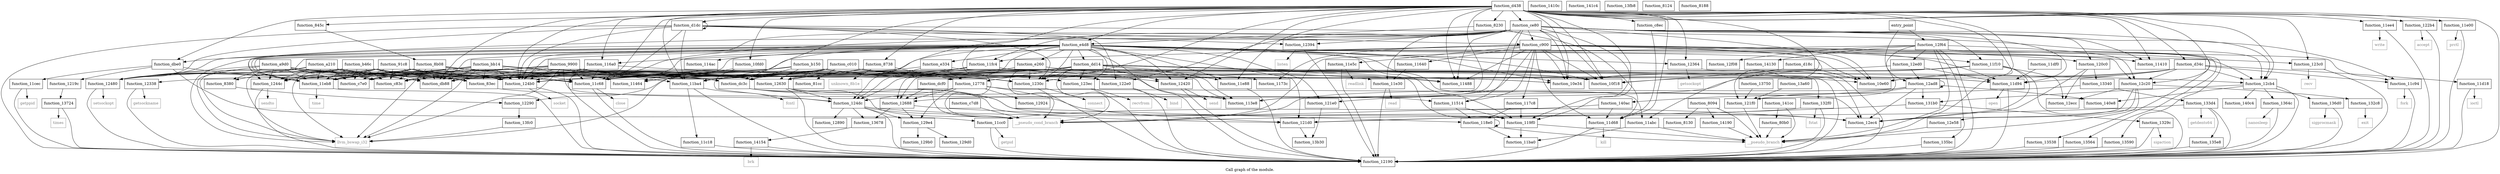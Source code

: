 digraph "Call graph of the module." {
  label="Call graph of the module.";
  node [shape=record];

  Node_function_11640 [label="{function_11640}"];
  Node_function_db88 [label="{function_db88}"];
  Node_function_dbe0 [label="{function_dbe0}"];
  Node_function_dc3c [label="{function_dc3c}"];
  Node_function_11ba4 [label="{function_11ba4}"];
  Node_function_11e30 [label="{function_11e30}"];
  Node_function_116a0 [label="{function_116a0}"];
  Node_function_1173c [label="{function_1173c}"];
  Node_function_11e5c [label="{function_11e5c}"];
  Node_function_dcf0 [label="{function_dcf0}"];
  Node_function_dd14 [label="{function_dd14}"];
  Node_function_12364 [label="{function_12364}"];
  Node_function_11464 [label="{function_11464}"];
  Node_function_11c18 [label="{function_11c18}"];
  Node_function_11e88 [label="{function_11e88}"];
  Node_function_11eb8 [label="{function_11eb8}"];
  Node_function_117c8 [label="{function_117c8}"];
  Node_function_11ee4 [label="{function_11ee4}"];
  Node_function_11cc0 [label="{function_11cc0}"];
  Node_function_11cec [label="{function_11cec}"];
  Node_function_122b4 [label="{function_122b4}"];
  Node_function_e260 [label="{function_e260}"];
  Node_function_e334 [label="{function_e334}"];
  Node_function_11488 [label="{function_11488}"];
  Node_function_11f10 [label="{function_11f10}"];
  Node_function_11fc4 [label="{function_11fc4}"];
  Node_function_118e0 [label="{function_118e0}"];
  Node_function_120c0 [label="{function_120c0}"];
  Node_function_12190 [label="{function_12190}"];
  Node_function_119f0 [label="{function_119f0}"];
  Node_function_11d18 [label="{function_11d18}"];
  Node_function_122e0 [label="{function_122e0}"];
  Node_function_11d68 [label="{function_11d68}"];
  Node_function_e4d8 [label="{function_e4d8}"];
  Node_function_10e34 [label="{function_10e34}"];
  Node_function_10e60 [label="{function_10e60}"];
  Node_function_1219c [label="{function_1219c}"];
  Node_function_11abc [label="{function_11abc}"];
  Node_function_121d0 [label="{function_121d0}"];
  Node_function_1230c [label="{function_1230c}"];
  Node_function_11d94 [label="{function_11d94}"];
  Node_function_12338 [label="{function_12338}"];
  Node_function_11df0 [label="{function_11df0}"];
  Node_function_10f18 [label="{function_10f18}"];
  Node_function_11ba0 [label="{function_11ba0}"];
  Node_function_10fd0 [label="{function_10fd0}"];
  Node_function_12394 [label="{function_12394}"];
  Node_function_114ac [label="{function_114ac}"];
  Node_function_121e0 [label="{function_121e0}"];
  Node_function_11c68 [label="{function_11c68}"];
  Node_function_121f0 [label="{function_121f0}"];
  Node_function_113e8 [label="{function_113e8}"];
  Node_function_11410 [label="{function_11410}"];
  Node_function_11e00 [label="{function_11e00}"];
  Node_function_11514 [label="{function_11514}"];
  Node_function_12290 [label="{function_12290}"];
  Node_function_11c94 [label="{function_11c94}"];
  Node_function_1244c [label="{function_1244c}"];
  Node_function_12480 [label="{function_12480}"];
  Node_function_124b0 [label="{function_124b0}"];
  Node_function_123ec [label="{function_123ec}"];
  Node_function_12420 [label="{function_12420}"];
  Node_function_123c0 [label="{function_123c0}"];
  Node_function_13a60 [label="{function_13a60}"];
  Node_function_13fc0 [label="{function_13fc0}"];
  Node_function_140ac [label="{function_140ac}"];
  Node_function_140c4 [label="{function_140c4}"];
  Node_function_140e8 [label="{function_140e8}"];
  Node_function_1410c [label="{function_1410c}"];
  Node_function_14130 [label="{function_14130}"];
  Node_function_14154 [label="{function_14154}"];
  Node_function_14190 [label="{function_14190}"];
  Node_function_141c4 [label="{function_141c4}"];
  Node_function_141cc [label="{function_141cc}"];
  Node_unknown_8b1e [color="gray50", fontcolor="gray50", label="{unknown_8b1e}"];
  Node_fcntl [color="gray50", fontcolor="gray50", label="{fcntl}"];
  Node_close [color="gray50", fontcolor="gray50", label="{close}"];
  Node_fork [color="gray50", fontcolor="gray50", label="{fork}"];
  Node_getpid [color="gray50", fontcolor="gray50", label="{getpid}"];
  Node_getppid [color="gray50", fontcolor="gray50", label="{getppid}"];
  Node_ioctl [color="gray50", fontcolor="gray50", label="{ioctl}"];
  Node_kill [color="gray50", fontcolor="gray50", label="{kill}"];
  Node_open [color="gray50", fontcolor="gray50", label="{open}"];
  Node_prctl [color="gray50", fontcolor="gray50", label="{prctl}"];
  Node_read [color="gray50", fontcolor="gray50", label="{read}"];
  Node_readlink [color="gray50", fontcolor="gray50", label="{readlink}"];
  Node_time [color="gray50", fontcolor="gray50", label="{time}"];
  Node_write [color="gray50", fontcolor="gray50", label="{write}"];
  Node_accept [color="gray50", fontcolor="gray50", label="{accept}"];
  Node_bind [color="gray50", fontcolor="gray50", label="{bind}"];
  Node_connect [color="gray50", fontcolor="gray50", label="{connect}"];
  Node_getsockname [color="gray50", fontcolor="gray50", label="{getsockname}"];
  Node_getsockopt [color="gray50", fontcolor="gray50", label="{getsockopt}"];
  Node_listen [color="gray50", fontcolor="gray50", label="{listen}"];
  Node_recv [color="gray50", fontcolor="gray50", label="{recv}"];
  Node_recvfrom [color="gray50", fontcolor="gray50", label="{recvfrom}"];
  Node_send [color="gray50", fontcolor="gray50", label="{send}"];
  Node_sendto [color="gray50", fontcolor="gray50", label="{sendto}"];
  Node_setsockopt [color="gray50", fontcolor="gray50", label="{setsockopt}"];
  Node_socket [color="gray50", fontcolor="gray50", label="{socket}"];
  Node_sigaction [color="gray50", fontcolor="gray50", label="{sigaction}"];
  Node_exit [color="gray50", fontcolor="gray50", label="{exit}"];
  Node_fstat [color="gray50", fontcolor="gray50", label="{fstat}"];
  Node_getdents64 [color="gray50", fontcolor="gray50", label="{getdents64}"];
  Node_nanosleep [color="gray50", fontcolor="gray50", label="{nanosleep}"];
  Node_sigprocmask [color="gray50", fontcolor="gray50", label="{sigprocmask}"];
  Node_times [color="gray50", fontcolor="gray50", label="{times}"];
  Node_brk [color="gray50", fontcolor="gray50", label="{brk}"];
  Node_llvm_bswap_i32 [color="gray50", fontcolor="gray50", label="{llvm_bswap_i32}"];
  Node_function_12f64 [label="{function_12f64}"];
  Node_function_131b0 [label="{function_131b0}"];
  Node_function_1329c [label="{function_1329c}"];
  Node_function_132c8 [label="{function_132c8}"];
  Node_function_132f0 [label="{function_132f0}"];
  Node_function_13340 [label="{function_13340}"];
  Node_function_133d4 [label="{function_133d4}"];
  Node_function_13538 [label="{function_13538}"];
  Node_function_13564 [label="{function_13564}"];
  Node_function_13590 [label="{function_13590}"];
  Node_function_135bc [label="{function_135bc}"];
  Node_function_135e8 [label="{function_135e8}"];
  Node_function_1364c [label="{function_1364c}"];
  Node_function_13678 [label="{function_13678}"];
  Node_function_13750 [label="{function_13750}"];
  Node_function_136d0 [label="{function_136d0}"];
  Node_function_13724 [label="{function_13724}"];
  Node_function_13b30 [label="{function_13b30}"];
  Node_function_13fb8 [label="{function_13fb8}"];
  Node_function_124dc [label="{function_124dc}"];
  Node_function_12630 [label="{function_12630}"];
  Node_function_12688 [label="{function_12688}"];
  Node_function_12778 [label="{function_12778}"];
  Node_function_12890 [label="{function_12890}"];
  Node_function_12924 [label="{function_12924}"];
  Node_function_129b0 [label="{function_129b0}"];
  Node_function_129d0 [label="{function_129d0}"];
  Node_function_129e4 [label="{function_129e4}"];
  Node_function_12ad8 [label="{function_12ad8}"];
  Node_function_12c20 [label="{function_12c20}"];
  Node_function_12cb4 [label="{function_12cb4}"];
  Node_function_12e58 [label="{function_12e58}"];
  Node_function_12ec4 [label="{function_12ec4}"];
  Node_function_12ecc [label="{function_12ecc}"];
  Node_function_12ed0 [label="{function_12ed0}"];
  Node_function_12f08 [label="{function_12f08}"];
  Node___pseudo_branch [color="gray50", fontcolor="gray50", label="{__pseudo_branch}"];
  Node___pseudo_cond_branch [color="gray50", fontcolor="gray50", label="{__pseudo_cond_branch}"];
  Node_function_8094 [label="{function_8094}"];
  Node_function_80b0 [label="{function_80b0}"];
  Node_function_8124 [label="{function_8124}"];
  Node_function_8130 [label="{function_8130}"];
  Node_function_8188 [label="{function_8188}"];
  Node_entry_point [label="{entry_point}"];
  Node_function_81cc [label="{function_81cc}"];
  Node_function_8230 [label="{function_8230}"];
  Node_function_8380 [label="{function_8380}"];
  Node_function_83ec [label="{function_83ec}"];
  Node_function_845c [label="{function_845c}"];
  Node_function_8738 [label="{function_8738}"];
  Node_function_8b08 [label="{function_8b08}"];
  Node_function_91c8 [label="{function_91c8}"];
  Node_function_9900 [label="{function_9900}"];
  Node_function_a210 [label="{function_a210}"];
  Node_function_a9d0 [label="{function_a9d0}"];
  Node_function_b150 [label="{function_b150}"];
  Node_function_b46c [label="{function_b46c}"];
  Node_function_bb14 [label="{function_bb14}"];
  Node_function_c010 [label="{function_c010}"];
  Node_function_c7d8 [label="{function_c7d8}"];
  Node_function_c7e0 [label="{function_c7e0}"];
  Node_function_c83c [label="{function_c83c}"];
  Node_function_c8ec [label="{function_c8ec}"];
  Node_function_c900 [label="{function_c900}"];
  Node_function_ce80 [label="{function_ce80}"];
  Node_function_d18c [label="{function_d18c}"];
  Node_function_d1dc [label="{function_d1dc}"];
  Node_function_d34c [label="{function_d34c}"];
  Node_function_d438 [label="{function_d438}"];
  Node_function_11640 -> Node_function_11e30;
  Node_function_dbe0 -> Node_function_11eb8;
  Node_function_dbe0 -> Node_function_11cc0;
  Node_function_dbe0 -> Node_function_11cec;
  Node_function_dbe0 -> Node_function_1219c;
  Node_function_dc3c -> Node_function_119f0;
  Node_function_dc3c -> Node_function_121d0;
  Node_function_dc3c -> Node_function_113e8;
  Node_function_11ba4 -> Node_function_11c18;
  Node_function_11ba4 -> Node_function_12190;
  Node_function_11ba4 -> Node_fcntl;
  Node_function_11e30 -> Node_function_12190;
  Node_function_11e30 -> Node_read;
  Node_function_116a0 -> Node_function_12190;
  Node_function_116a0 -> Node_function_1230c;
  Node_function_116a0 -> Node_function_12338;
  Node_function_116a0 -> Node_function_11c68;
  Node_function_116a0 -> Node_function_124b0;
  Node_function_11e5c -> Node_function_12190;
  Node_function_11e5c -> Node_readlink;
  Node_function_dcf0 -> Node_function_12688;
  Node_function_dcf0 -> Node___pseudo_cond_branch;
  Node_function_dd14 -> Node_function_db88;
  Node_function_dd14 -> Node_function_11ba4;
  Node_function_dd14 -> Node_function_11e88;
  Node_function_dd14 -> Node_function_11488;
  Node_function_dd14 -> Node_function_119f0;
  Node_function_dd14 -> Node_function_1230c;
  Node_function_dd14 -> Node_function_11c68;
  Node_function_dd14 -> Node_function_113e8;
  Node_function_dd14 -> Node_function_124b0;
  Node_function_dd14 -> Node_function_123ec;
  Node_function_dd14 -> Node_function_12420;
  Node_function_dd14 -> Node_function_12630;
  Node_function_dd14 -> Node_function_12688;
  Node_function_dd14 -> Node_function_12778;
  Node_function_dd14 -> Node_function_12cb4;
  Node_function_dd14 -> Node___pseudo_cond_branch;
  Node_function_12364 -> Node_function_12190;
  Node_function_12364 -> Node_getsockopt;
  Node_function_11c18 -> Node_function_12190;
  Node_function_11e88 -> Node_function_12190;
  Node_function_11eb8 -> Node_function_12190;
  Node_function_11eb8 -> Node_time;
  Node_function_117c8 -> Node_function_118e0;
  Node_function_117c8 -> Node_function_119f0;
  Node_function_11ee4 -> Node_function_12190;
  Node_function_11ee4 -> Node_write;
  Node_function_11cc0 -> Node_function_12190;
  Node_function_11cc0 -> Node_getpid;
  Node_function_11cec -> Node_function_12190;
  Node_function_11cec -> Node_getppid;
  Node_function_122b4 -> Node_function_12190;
  Node_function_122b4 -> Node_accept;
  Node_function_e260 -> Node_function_11ba4;
  Node_function_e260 -> Node_function_11488;
  Node_function_e260 -> Node_function_1230c;
  Node_function_e260 -> Node_function_124b0;
  Node_function_e260 -> Node___pseudo_cond_branch;
  Node_function_e334 -> Node_function_11464;
  Node_function_e334 -> Node_function_113e8;
  Node_function_e334 -> Node_function_124dc;
  Node_function_e334 -> Node_function_12778;
  Node_function_11f10 -> Node_function_12190;
  Node_function_11f10 -> Node_function_11c68;
  Node_function_11f10 -> Node_function_12688;
  Node_function_11f10 -> Node_function_12ec4;
  Node_function_11f10 -> Node_function_12ecc;
  Node_function_11fc4 -> Node_function_11ba4;
  Node_function_11fc4 -> Node_function_12190;
  Node_function_11fc4 -> Node_function_11d94;
  Node_function_11fc4 -> Node_function_11c68;
  Node_function_11fc4 -> Node_function_132f0;
  Node_function_11fc4 -> Node_function_124dc;
  Node_function_11fc4 -> Node_function_12630;
  Node_function_11fc4 -> Node_function_12688;
  Node_function_11fc4 -> Node_function_12ec4;
  Node_function_118e0 -> Node_function_118e0;
  Node_function_118e0 -> Node_function_11ba0;
  Node_function_118e0 -> Node___pseudo_branch;
  Node_function_120c0 -> Node_function_13340;
  Node_function_120c0 -> Node_function_12ec4;
  Node_function_120c0 -> Node_function_12ecc;
  Node_function_119f0 -> Node_function_11ba0;
  Node_function_119f0 -> Node___pseudo_branch;
  Node_function_11d18 -> Node_function_12190;
  Node_function_11d18 -> Node_ioctl;
  Node_function_122e0 -> Node_function_12190;
  Node_function_122e0 -> Node_bind;
  Node_function_11d68 -> Node_function_12190;
  Node_function_11d68 -> Node_kill;
  Node_function_e4d8 -> Node_function_db88;
  Node_function_e4d8 -> Node_function_dbe0;
  Node_function_e4d8 -> Node_function_11ba4;
  Node_function_e4d8 -> Node_function_116a0;
  Node_function_e4d8 -> Node_function_dcf0;
  Node_function_e4d8 -> Node_function_dd14;
  Node_function_e4d8 -> Node_function_12364;
  Node_function_e4d8 -> Node_function_11e88;
  Node_function_e4d8 -> Node_function_11eb8;
  Node_function_e4d8 -> Node_function_e260;
  Node_function_e4d8 -> Node_function_e334;
  Node_function_e4d8 -> Node_function_12190;
  Node_function_e4d8 -> Node_function_119f0;
  Node_function_e4d8 -> Node_function_10e34;
  Node_function_e4d8 -> Node_function_10e60;
  Node_function_e4d8 -> Node_function_11abc;
  Node_function_e4d8 -> Node_function_121d0;
  Node_function_e4d8 -> Node_function_1230c;
  Node_function_e4d8 -> Node_function_10f18;
  Node_function_e4d8 -> Node_function_114ac;
  Node_function_e4d8 -> Node_function_121e0;
  Node_function_e4d8 -> Node_function_11c68;
  Node_function_e4d8 -> Node_function_11c94;
  Node_function_e4d8 -> Node_function_1244c;
  Node_function_e4d8 -> Node_function_12480;
  Node_function_e4d8 -> Node_function_124b0;
  Node_function_e4d8 -> Node_function_123ec;
  Node_function_e4d8 -> Node_function_12420;
  Node_function_e4d8 -> Node_function_123c0;
  Node_function_e4d8 -> Node_llvm_bswap_i32;
  Node_function_e4d8 -> Node_function_12630;
  Node_function_e4d8 -> Node_function_12c20;
  Node_function_e4d8 -> Node_function_c7e0;
  Node_function_e4d8 -> Node_function_c83c;
  Node_function_1219c -> Node_function_13724;
  Node_function_11abc -> Node_function_11ba0;
  Node_function_11abc -> Node___pseudo_branch;
  Node_function_121d0 -> Node_function_13b30;
  Node_function_1230c -> Node_function_12190;
  Node_function_1230c -> Node_connect;
  Node_function_11d94 -> Node_function_12190;
  Node_function_11d94 -> Node_open;
  Node_function_12338 -> Node_function_12190;
  Node_function_12338 -> Node_getsockname;
  Node_function_11df0 -> Node_function_11d94;
  Node_function_10fd0 -> Node_function_11464;
  Node_function_10fd0 -> Node_function_124dc;
  Node_function_12394 -> Node_function_12190;
  Node_function_12394 -> Node_listen;
  Node_function_121e0 -> Node_function_13b30;
  Node_function_11c68 -> Node_function_12190;
  Node_function_11c68 -> Node_close;
  Node_function_121f0 -> Node___pseudo_branch;
  Node_function_11e00 -> Node_function_12190;
  Node_function_11e00 -> Node_prctl;
  Node_function_11514 -> Node_function_118e0;
  Node_function_11514 -> Node_function_119f0;
  Node_function_12290 -> Node_function_13fc0;
  Node_function_11c94 -> Node_function_12190;
  Node_function_11c94 -> Node_fork;
  Node_function_1244c -> Node_function_12190;
  Node_function_1244c -> Node_sendto;
  Node_function_12480 -> Node_function_12190;
  Node_function_12480 -> Node_setsockopt;
  Node_function_124b0 -> Node_function_12190;
  Node_function_124b0 -> Node_socket;
  Node_function_123ec -> Node_function_12190;
  Node_function_123ec -> Node_recvfrom;
  Node_function_12420 -> Node_function_12190;
  Node_function_12420 -> Node_send;
  Node_function_123c0 -> Node_function_12190;
  Node_function_123c0 -> Node_recv;
  Node_function_13a60 -> Node_function_121f0;
  Node_function_13fc0 -> Node_llvm_bswap_i32;
  Node_function_140ac -> Node_function_11cc0;
  Node_function_140ac -> Node_function_11d68;
  Node_function_14154 -> Node_function_12190;
  Node_function_14154 -> Node_brk;
  Node_function_14190 -> Node___pseudo_branch;
  Node_function_141cc -> Node___pseudo_branch;
  Node_function_141cc -> Node_function_80b0;
  Node_function_12f64 -> Node_function_12190;
  Node_function_12f64 -> Node_function_121f0;
  Node_function_12f64 -> Node_function_14130;
  Node_function_12f64 -> Node_function_13538;
  Node_function_12f64 -> Node_function_13564;
  Node_function_12f64 -> Node_function_13590;
  Node_function_12f64 -> Node_function_135bc;
  Node_function_12f64 -> Node_function_12c20;
  Node_function_12f64 -> Node_function_12ed0;
  Node_function_12f64 -> Node_function_12f08;
  Node_function_12f64 -> Node___pseudo_branch;
  Node_function_12f64 -> Node___pseudo_cond_branch;
  Node_function_131b0 -> Node_function_121d0;
  Node_function_131b0 -> Node_function_1329c;
  Node_function_1329c -> Node_function_12190;
  Node_function_1329c -> Node_sigaction;
  Node_function_132c8 -> Node_exit;
  Node_function_132f0 -> Node_function_12190;
  Node_function_132f0 -> Node_fstat;
  Node_function_132f0 -> Node___pseudo_cond_branch;
  Node_function_13340 -> Node_function_121e0;
  Node_function_13340 -> Node_function_133d4;
  Node_function_133d4 -> Node_function_12190;
  Node_function_133d4 -> Node_function_121d0;
  Node_function_133d4 -> Node_getdents64;
  Node_function_133d4 -> Node_function_135e8;
  Node_function_13538 -> Node_function_12190;
  Node_function_13564 -> Node_function_12190;
  Node_function_13590 -> Node_function_12190;
  Node_function_135bc -> Node_function_12190;
  Node_function_135e8 -> Node_function_12190;
  Node_function_1364c -> Node_function_12190;
  Node_function_1364c -> Node_nanosleep;
  Node_function_13678 -> Node_function_14154;
  Node_function_13750 -> Node_function_121f0;
  Node_function_136d0 -> Node_function_12190;
  Node_function_136d0 -> Node_sigprocmask;
  Node_function_13724 -> Node_function_12190;
  Node_function_13724 -> Node_times;
  Node_function_124dc -> Node_function_12190;
  Node_function_124dc -> Node_function_13678;
  Node_function_124dc -> Node_function_12890;
  Node_function_124dc -> Node_function_129e4;
  Node_function_124dc -> Node_function_12ec4;
  Node_function_124dc -> Node___pseudo_cond_branch;
  Node_function_12630 -> Node_function_118e0;
  Node_function_12630 -> Node_function_12190;
  Node_function_12630 -> Node_function_124dc;
  Node_function_12630 -> Node___pseudo_cond_branch;
  Node_function_12688 -> Node_function_13678;
  Node_function_12688 -> Node_function_129e4;
  Node_function_12688 -> Node_function_12ec4;
  Node_function_12778 -> Node_function_121d0;
  Node_function_12778 -> Node_function_124dc;
  Node_function_12778 -> Node_function_12688;
  Node_function_12778 -> Node_function_12924;
  Node_function_12778 -> Node_function_129e4;
  Node_function_12778 -> Node_function_12ec4;
  Node_function_129e4 -> Node_function_129b0;
  Node_function_129e4 -> Node_function_129d0;
  Node_function_12ad8 -> Node_function_121f0;
  Node_function_12ad8 -> Node_function_140ac;
  Node_function_12ad8 -> Node_function_140e8;
  Node_function_12ad8 -> Node_function_131b0;
  Node_function_12ad8 -> Node_function_12ad8;
  Node_function_12ad8 -> Node_function_12ec4;
  Node_function_12ad8 -> Node___pseudo_cond_branch;
  Node_function_12c20 -> Node_function_132c8;
  Node_function_12c20 -> Node_function_12e58;
  Node_function_12c20 -> Node_function_12ec4;
  Node_function_12c20 -> Node_function_12ecc;
  Node_function_12c20 -> Node___pseudo_branch;
  Node_function_12cb4 -> Node_function_12190;
  Node_function_12cb4 -> Node_function_140c4;
  Node_function_12cb4 -> Node_function_140e8;
  Node_function_12cb4 -> Node_function_131b0;
  Node_function_12cb4 -> Node_function_1364c;
  Node_function_12cb4 -> Node_function_136d0;
  Node_function_12e58 -> Node___pseudo_branch;
  Node_function_12ed0 -> Node_function_11ba4;
  Node_function_12ed0 -> Node_function_11d94;
  Node_function_12ed0 -> Node_function_12ad8;
  Node_function_8094 -> Node_function_14190;
  Node_function_8094 -> Node___pseudo_branch;
  Node_function_8094 -> Node_function_8130;
  Node_function_80b0 -> Node___pseudo_branch;
  Node_entry_point -> Node_function_12f64;
  Node_entry_point -> Node_function_12ad8;
  Node_function_8230 -> Node_function_11d68;
  Node_function_8230 -> Node_function_e4d8;
  Node_function_8380 -> Node_function_12290;
  Node_function_83ec -> Node_function_11514;
  Node_function_845c -> Node_function_8b08;
  Node_function_8738 -> Node_unknown_8b1e;
  Node_function_8738 -> Node_function_12630;
  Node_function_8738 -> Node_function_12778;
  Node_function_8738 -> Node_function_83ec;
  Node_function_8b08 -> Node_function_db88;
  Node_function_8b08 -> Node_function_dc3c;
  Node_function_8b08 -> Node_function_11464;
  Node_function_8b08 -> Node_function_11eb8;
  Node_function_8b08 -> Node_function_11c68;
  Node_function_8b08 -> Node_function_1244c;
  Node_function_8b08 -> Node_function_12480;
  Node_function_8b08 -> Node_function_124b0;
  Node_function_8b08 -> Node_llvm_bswap_i32;
  Node_function_8b08 -> Node_function_12630;
  Node_function_8b08 -> Node_function_83ec;
  Node_function_8b08 -> Node_function_c7e0;
  Node_function_8b08 -> Node_function_c83c;
  Node_function_91c8 -> Node_function_db88;
  Node_function_91c8 -> Node_function_dc3c;
  Node_function_91c8 -> Node_function_11eb8;
  Node_function_91c8 -> Node_function_11c68;
  Node_function_91c8 -> Node_function_1244c;
  Node_function_91c8 -> Node_function_12480;
  Node_function_91c8 -> Node_function_124b0;
  Node_function_91c8 -> Node_llvm_bswap_i32;
  Node_function_91c8 -> Node_function_12630;
  Node_function_91c8 -> Node_function_83ec;
  Node_function_91c8 -> Node_function_c7e0;
  Node_function_91c8 -> Node_function_c83c;
  Node_function_9900 -> Node_function_db88;
  Node_function_9900 -> Node_function_dc3c;
  Node_function_9900 -> Node_function_11ba4;
  Node_function_9900 -> Node_function_11eb8;
  Node_function_9900 -> Node_function_1230c;
  Node_function_9900 -> Node_function_11c68;
  Node_function_9900 -> Node_function_1244c;
  Node_function_9900 -> Node_function_12480;
  Node_function_9900 -> Node_function_124b0;
  Node_function_9900 -> Node_function_123ec;
  Node_function_9900 -> Node_llvm_bswap_i32;
  Node_function_9900 -> Node_function_124dc;
  Node_function_9900 -> Node_function_12630;
  Node_function_9900 -> Node_function_83ec;
  Node_function_9900 -> Node_function_c7e0;
  Node_function_9900 -> Node_function_c83c;
  Node_function_a210 -> Node_function_db88;
  Node_function_a210 -> Node_function_dc3c;
  Node_function_a210 -> Node_function_11eb8;
  Node_function_a210 -> Node_function_11c68;
  Node_function_a210 -> Node_function_1244c;
  Node_function_a210 -> Node_function_12480;
  Node_function_a210 -> Node_function_124b0;
  Node_function_a210 -> Node_llvm_bswap_i32;
  Node_function_a210 -> Node_function_12630;
  Node_function_a210 -> Node_function_8380;
  Node_function_a210 -> Node_function_83ec;
  Node_function_a210 -> Node_function_c7e0;
  Node_function_a210 -> Node_function_c83c;
  Node_function_a9d0 -> Node_function_db88;
  Node_function_a9d0 -> Node_function_11eb8;
  Node_function_a9d0 -> Node_function_11c68;
  Node_function_a9d0 -> Node_function_1244c;
  Node_function_a9d0 -> Node_function_12480;
  Node_function_a9d0 -> Node_function_124b0;
  Node_function_a9d0 -> Node_llvm_bswap_i32;
  Node_function_a9d0 -> Node_function_12630;
  Node_function_a9d0 -> Node_function_8380;
  Node_function_a9d0 -> Node_function_83ec;
  Node_function_a9d0 -> Node_function_c7e0;
  Node_function_a9d0 -> Node_function_c83c;
  Node_function_b150 -> Node_function_db88;
  Node_function_b150 -> Node_function_dc3c;
  Node_function_b150 -> Node_function_11eb8;
  Node_function_b150 -> Node_function_122e0;
  Node_function_b150 -> Node_function_1230c;
  Node_function_b150 -> Node_function_124b0;
  Node_function_b150 -> Node_function_12420;
  Node_function_b150 -> Node_llvm_bswap_i32;
  Node_function_b150 -> Node_function_12630;
  Node_function_b150 -> Node_function_83ec;
  Node_function_b46c -> Node_function_db88;
  Node_function_b46c -> Node_function_dc3c;
  Node_function_b46c -> Node_function_11eb8;
  Node_function_b46c -> Node_function_11c68;
  Node_function_b46c -> Node_function_1244c;
  Node_function_b46c -> Node_function_12480;
  Node_function_b46c -> Node_function_124b0;
  Node_function_b46c -> Node_llvm_bswap_i32;
  Node_function_b46c -> Node_function_12630;
  Node_function_b46c -> Node_function_83ec;
  Node_function_b46c -> Node_function_c7e0;
  Node_function_b46c -> Node_function_c83c;
  Node_function_bb14 -> Node_function_db88;
  Node_function_bb14 -> Node_function_11464;
  Node_function_bb14 -> Node_function_11eb8;
  Node_function_bb14 -> Node_function_10e34;
  Node_function_bb14 -> Node_function_10f18;
  Node_function_bb14 -> Node_function_11c68;
  Node_function_bb14 -> Node_function_1244c;
  Node_function_bb14 -> Node_function_12480;
  Node_function_bb14 -> Node_function_124b0;
  Node_function_bb14 -> Node_llvm_bswap_i32;
  Node_function_bb14 -> Node_function_12630;
  Node_function_bb14 -> Node_function_83ec;
  Node_function_bb14 -> Node_function_c7e0;
  Node_function_bb14 -> Node_function_c83c;
  Node_function_c010 -> Node_function_db88;
  Node_function_c010 -> Node_function_dc3c;
  Node_function_c010 -> Node_function_11e30;
  Node_function_c010 -> Node_function_1173c;
  Node_function_c010 -> Node_function_11464;
  Node_function_c010 -> Node_function_11eb8;
  Node_function_c010 -> Node_function_10e34;
  Node_function_c010 -> Node_function_10e60;
  Node_function_c010 -> Node_function_11d94;
  Node_function_c010 -> Node_function_10f18;
  Node_function_c010 -> Node_function_11c68;
  Node_function_c010 -> Node_function_113e8;
  Node_function_c010 -> Node_function_12290;
  Node_function_c010 -> Node_function_1244c;
  Node_function_c010 -> Node_function_12480;
  Node_function_c010 -> Node_function_124b0;
  Node_function_c010 -> Node_function_12630;
  Node_function_c010 -> Node_function_81cc;
  Node_function_c010 -> Node_function_83ec;
  Node_function_c010 -> Node_function_c7e0;
  Node_function_c010 -> Node_function_c83c;
  Node_function_c7d8 -> Node___pseudo_cond_branch;
  Node_function_c8ec -> Node_function_11d68;
  Node_function_c900 -> Node_function_11640;
  Node_function_c900 -> Node_function_1173c;
  Node_function_c900 -> Node_function_11e5c;
  Node_function_c900 -> Node_function_117c8;
  Node_function_c900 -> Node_function_11488;
  Node_function_c900 -> Node_function_11f10;
  Node_function_c900 -> Node_function_11fc4;
  Node_function_c900 -> Node_function_120c0;
  Node_function_c900 -> Node_function_11d68;
  Node_function_c900 -> Node_function_10e34;
  Node_function_c900 -> Node_function_10e60;
  Node_function_c900 -> Node_function_11d94;
  Node_function_c900 -> Node_function_10f18;
  Node_function_c900 -> Node_function_11c68;
  Node_function_c900 -> Node_function_121f0;
  Node_function_c900 -> Node_function_113e8;
  Node_function_c900 -> Node_function_11410;
  Node_function_c900 -> Node_function_11514;
  Node_function_c900 -> Node_function_12cb4;
  Node_function_ce80 -> Node_function_11e30;
  Node_function_ce80 -> Node_function_11eb8;
  Node_function_ce80 -> Node_function_11488;
  Node_function_ce80 -> Node_function_11f10;
  Node_function_ce80 -> Node_function_11fc4;
  Node_function_ce80 -> Node_function_120c0;
  Node_function_ce80 -> Node_function_119f0;
  Node_function_ce80 -> Node_function_122e0;
  Node_function_ce80 -> Node_function_10e34;
  Node_function_ce80 -> Node_function_10e60;
  Node_function_ce80 -> Node_function_11d94;
  Node_function_ce80 -> Node_function_10f18;
  Node_function_ce80 -> Node_function_12394;
  Node_function_ce80 -> Node_function_11c68;
  Node_function_ce80 -> Node_function_113e8;
  Node_function_ce80 -> Node_function_11410;
  Node_function_ce80 -> Node_function_11514;
  Node_function_ce80 -> Node_function_11c94;
  Node_function_ce80 -> Node_function_124b0;
  Node_function_ce80 -> Node_function_124dc;
  Node_function_ce80 -> Node_function_12cb4;
  Node_function_ce80 -> Node_function_c900;
  Node_function_d18c -> Node_function_10e34;
  Node_function_d18c -> Node_function_10e60;
  Node_function_d18c -> Node_function_10f18;
  Node_function_d1dc -> Node_function_11ba4;
  Node_function_d1dc -> Node_function_12190;
  Node_function_d1dc -> Node_function_122e0;
  Node_function_d1dc -> Node_function_1230c;
  Node_function_d1dc -> Node_function_12394;
  Node_function_d1dc -> Node_function_11c68;
  Node_function_d1dc -> Node_function_12480;
  Node_function_d1dc -> Node_function_124b0;
  Node_function_d1dc -> Node_function_12cb4;
  Node_function_d1dc -> Node_function_c900;
  Node_function_d1dc -> Node_function_d1dc;
  Node_function_d34c -> Node_function_11d18;
  Node_function_d34c -> Node_function_10e34;
  Node_function_d34c -> Node_function_10e60;
  Node_function_d34c -> Node_function_11d94;
  Node_function_d34c -> Node_function_10f18;
  Node_function_d34c -> Node_function_11c94;
  Node_function_d34c -> Node_function_12c20;
  Node_function_d34c -> Node_function_12cb4;
  Node_function_d438 -> Node_function_db88;
  Node_function_d438 -> Node_function_dbe0;
  Node_function_d438 -> Node_function_dc3c;
  Node_function_d438 -> Node_function_11ba4;
  Node_function_d438 -> Node_function_116a0;
  Node_function_d438 -> Node_function_12364;
  Node_function_d438 -> Node_function_11e88;
  Node_function_d438 -> Node_function_11ee4;
  Node_function_d438 -> Node_function_122b4;
  Node_function_d438 -> Node_function_11488;
  Node_function_d438 -> Node_function_12190;
  Node_function_d438 -> Node_function_119f0;
  Node_function_d438 -> Node_function_11d68;
  Node_function_d438 -> Node_function_e4d8;
  Node_function_d438 -> Node_function_10e34;
  Node_function_d438 -> Node_function_10e60;
  Node_function_d438 -> Node_function_11abc;
  Node_function_d438 -> Node_function_1230c;
  Node_function_d438 -> Node_function_10f18;
  Node_function_d438 -> Node_function_10fd0;
  Node_function_d438 -> Node_function_11c68;
  Node_function_d438 -> Node_function_113e8;
  Node_function_d438 -> Node_function_11410;
  Node_function_d438 -> Node_function_11e00;
  Node_function_d438 -> Node_function_124b0;
  Node_function_d438 -> Node_function_12420;
  Node_function_d438 -> Node_function_123c0;
  Node_function_d438 -> Node_function_12c20;
  Node_function_d438 -> Node_function_12cb4;
  Node_function_d438 -> Node___pseudo_branch;
  Node_function_d438 -> Node___pseudo_cond_branch;
  Node_function_d438 -> Node_function_8230;
  Node_function_d438 -> Node_function_845c;
  Node_function_d438 -> Node_function_8738;
  Node_function_d438 -> Node_function_c8ec;
  Node_function_d438 -> Node_function_ce80;
  Node_function_d438 -> Node_function_d1dc;
  Node_function_d438 -> Node_function_d34c;
}
